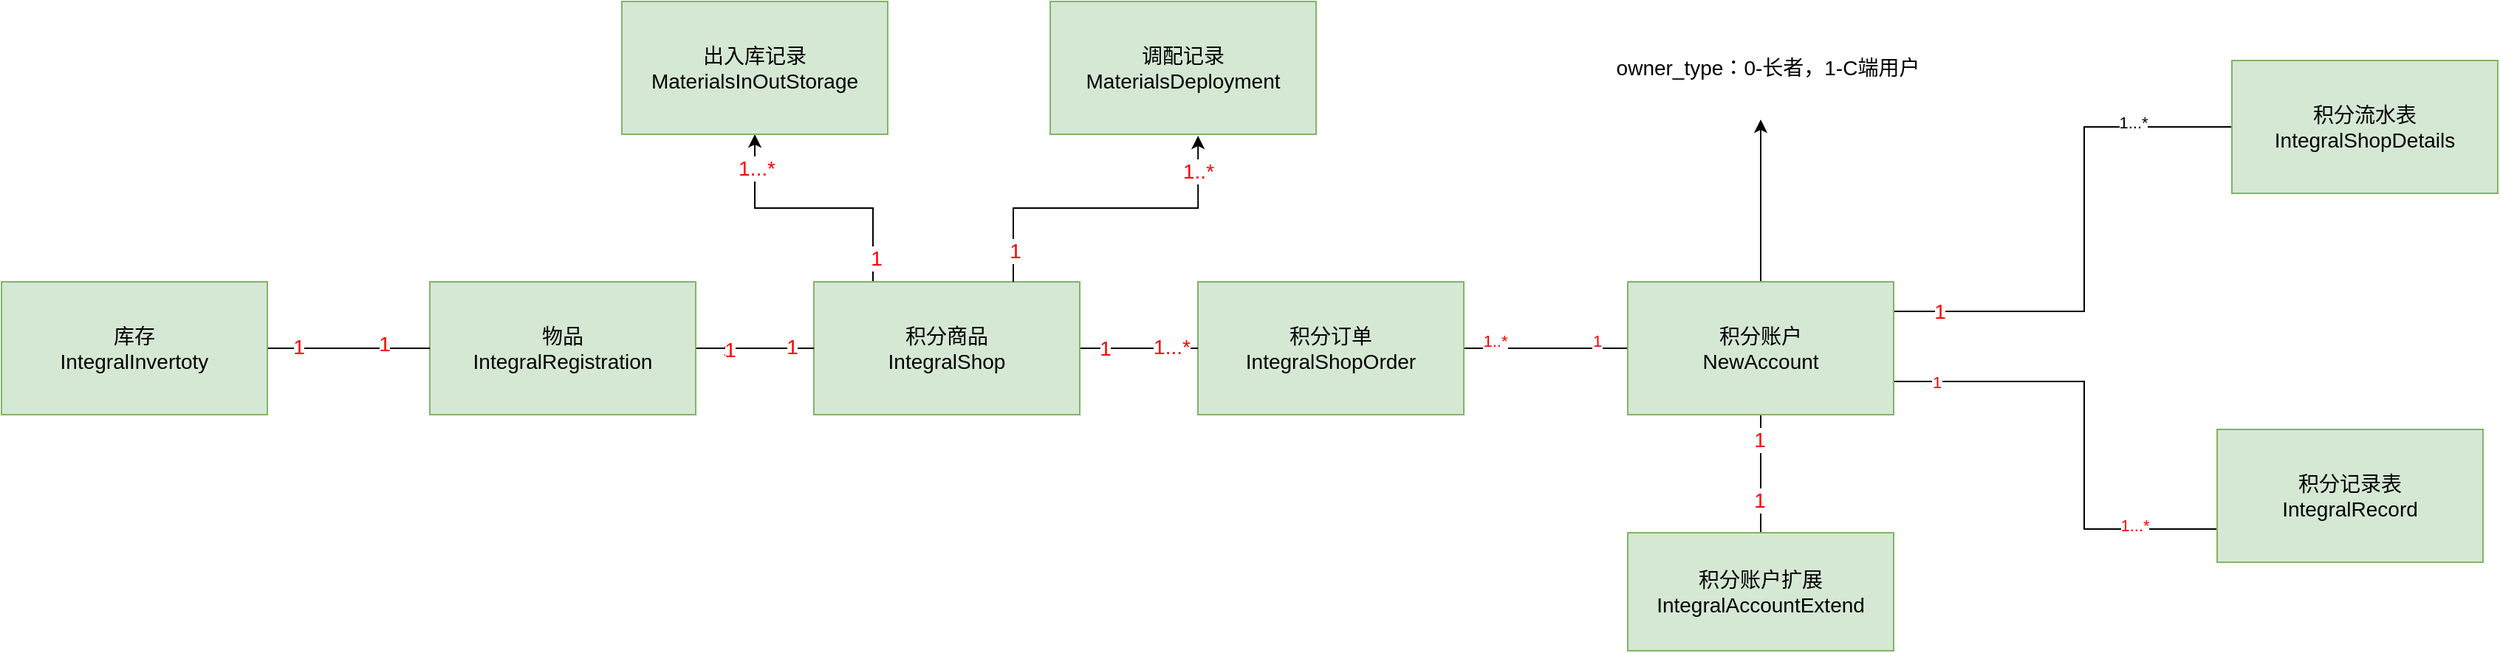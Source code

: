 <mxfile version="26.0.4">
  <diagram name="第 1 页" id="OHc1jh5mQG5154_3aiv0">
    <mxGraphModel dx="2261" dy="746" grid="1" gridSize="10" guides="1" tooltips="1" connect="1" arrows="1" fold="1" page="1" pageScale="1" pageWidth="827" pageHeight="1169" math="0" shadow="0">
      <root>
        <mxCell id="0" />
        <mxCell id="1" parent="0" />
        <UserObject label="&lt;font style=&quot;font-size: 14px;&quot;&gt;1&lt;/font&gt;" id="DPTlb5cMxIA0Lj2zTJJo-8">
          <mxCell style="edgeStyle=orthogonalEdgeStyle;rounded=0;orthogonalLoop=1;jettySize=auto;html=1;exitX=1;exitY=0.5;exitDx=0;exitDy=0;entryX=0;entryY=0.5;entryDx=0;entryDy=0;fontColor=#FF0000;endArrow=none;endFill=0;" edge="1" parent="1" source="DPTlb5cMxIA0Lj2zTJJo-1" target="DPTlb5cMxIA0Lj2zTJJo-2">
            <mxGeometry x="-0.707" relative="1" as="geometry">
              <Array as="points">
                <mxPoint x="871" y="370" />
                <mxPoint x="1000" y="370" />
                <mxPoint x="1000" y="245" />
              </Array>
              <mxPoint as="offset" />
            </mxGeometry>
          </mxCell>
        </UserObject>
        <mxCell id="DPTlb5cMxIA0Lj2zTJJo-28" value="1...*" style="edgeLabel;html=1;align=center;verticalAlign=middle;resizable=0;points=[];" vertex="1" connectable="0" parent="DPTlb5cMxIA0Lj2zTJJo-8">
          <mxGeometry x="0.646" y="3" relative="1" as="geometry">
            <mxPoint as="offset" />
          </mxGeometry>
        </mxCell>
        <mxCell id="DPTlb5cMxIA0Lj2zTJJo-13" value="" style="edgeStyle=orthogonalEdgeStyle;rounded=0;orthogonalLoop=1;jettySize=auto;html=1;endArrow=none;endFill=0;" edge="1" parent="1" source="DPTlb5cMxIA0Lj2zTJJo-1" target="DPTlb5cMxIA0Lj2zTJJo-3">
          <mxGeometry relative="1" as="geometry" />
        </mxCell>
        <mxCell id="DPTlb5cMxIA0Lj2zTJJo-14" value="1" style="edgeLabel;html=1;align=center;verticalAlign=middle;resizable=0;points=[];fontColor=#FF0000;fontSize=14;" vertex="1" connectable="0" parent="DPTlb5cMxIA0Lj2zTJJo-13">
          <mxGeometry x="-0.582" y="-1" relative="1" as="geometry">
            <mxPoint as="offset" />
          </mxGeometry>
        </mxCell>
        <mxCell id="DPTlb5cMxIA0Lj2zTJJo-15" value="1" style="edgeLabel;html=1;align=center;verticalAlign=middle;resizable=0;points=[];fontColor=#FF0000;fontSize=14;" vertex="1" connectable="0" parent="DPTlb5cMxIA0Lj2zTJJo-13">
          <mxGeometry x="0.436" y="-1" relative="1" as="geometry">
            <mxPoint as="offset" />
          </mxGeometry>
        </mxCell>
        <mxCell id="DPTlb5cMxIA0Lj2zTJJo-27" style="edgeStyle=orthogonalEdgeStyle;rounded=0;orthogonalLoop=1;jettySize=auto;html=1;exitX=1;exitY=0.75;exitDx=0;exitDy=0;entryX=0;entryY=0.75;entryDx=0;entryDy=0;endArrow=none;endFill=0;" edge="1" parent="1" source="DPTlb5cMxIA0Lj2zTJJo-1" target="DPTlb5cMxIA0Lj2zTJJo-25">
          <mxGeometry relative="1" as="geometry">
            <Array as="points">
              <mxPoint x="1000" y="418" />
              <mxPoint x="1000" y="518" />
            </Array>
          </mxGeometry>
        </mxCell>
        <mxCell id="DPTlb5cMxIA0Lj2zTJJo-29" value="1" style="edgeLabel;html=1;align=center;verticalAlign=middle;resizable=0;points=[];fontColor=#FF0000;" vertex="1" connectable="0" parent="DPTlb5cMxIA0Lj2zTJJo-27">
          <mxGeometry x="-0.787" y="1" relative="1" as="geometry">
            <mxPoint x="-5" y="1" as="offset" />
          </mxGeometry>
        </mxCell>
        <mxCell id="DPTlb5cMxIA0Lj2zTJJo-30" value="1...*" style="edgeLabel;html=1;align=center;verticalAlign=middle;resizable=0;points=[];fontColor=#FF0000;" vertex="1" connectable="0" parent="DPTlb5cMxIA0Lj2zTJJo-27">
          <mxGeometry x="0.649" y="4" relative="1" as="geometry">
            <mxPoint y="1" as="offset" />
          </mxGeometry>
        </mxCell>
        <mxCell id="DPTlb5cMxIA0Lj2zTJJo-31" style="edgeStyle=orthogonalEdgeStyle;rounded=0;orthogonalLoop=1;jettySize=auto;html=1;" edge="1" parent="1" source="DPTlb5cMxIA0Lj2zTJJo-1" target="DPTlb5cMxIA0Lj2zTJJo-24">
          <mxGeometry relative="1" as="geometry">
            <Array as="points">
              <mxPoint x="781" y="280" />
              <mxPoint x="781" y="280" />
            </Array>
          </mxGeometry>
        </mxCell>
        <mxCell id="DPTlb5cMxIA0Lj2zTJJo-37" style="edgeStyle=orthogonalEdgeStyle;rounded=0;orthogonalLoop=1;jettySize=auto;html=1;entryX=1;entryY=0.5;entryDx=0;entryDy=0;endArrow=none;endFill=0;" edge="1" parent="1" source="DPTlb5cMxIA0Lj2zTJJo-1" target="DPTlb5cMxIA0Lj2zTJJo-16">
          <mxGeometry relative="1" as="geometry" />
        </mxCell>
        <mxCell id="DPTlb5cMxIA0Lj2zTJJo-38" value="1" style="edgeLabel;html=1;align=center;verticalAlign=middle;resizable=0;points=[];fontColor=#FF0000;" vertex="1" connectable="0" parent="DPTlb5cMxIA0Lj2zTJJo-37">
          <mxGeometry x="-0.549" y="-3" relative="1" as="geometry">
            <mxPoint x="4" y="-2" as="offset" />
          </mxGeometry>
        </mxCell>
        <mxCell id="DPTlb5cMxIA0Lj2zTJJo-39" value="1..*" style="edgeLabel;html=1;align=center;verticalAlign=middle;resizable=0;points=[];fontColor=#FF0000;" vertex="1" connectable="0" parent="DPTlb5cMxIA0Lj2zTJJo-37">
          <mxGeometry x="0.622" y="1" relative="1" as="geometry">
            <mxPoint y="-6" as="offset" />
          </mxGeometry>
        </mxCell>
        <mxCell id="DPTlb5cMxIA0Lj2zTJJo-1" value="&lt;div&gt;&lt;span style=&quot;font-size: 14px;&quot;&gt;积分账户&lt;/span&gt;&lt;/div&gt;&lt;font style=&quot;font-size: 14px;&quot;&gt;NewAccount&lt;/font&gt;" style="rounded=0;whiteSpace=wrap;html=1;fillColor=#d5e8d4;strokeColor=#82b366;" vertex="1" parent="1">
          <mxGeometry x="691" y="350" width="180" height="90" as="geometry" />
        </mxCell>
        <mxCell id="DPTlb5cMxIA0Lj2zTJJo-2" value="&lt;div&gt;&lt;span style=&quot;font-size: 14px;&quot;&gt;积分流水表&lt;/span&gt;&lt;/div&gt;&lt;div&gt;&lt;span style=&quot;font-size: 14px;&quot;&gt;IntegralShopDetails&lt;/span&gt;&lt;br&gt;&lt;/div&gt;" style="rounded=0;whiteSpace=wrap;html=1;fillColor=#d5e8d4;strokeColor=#82b366;" vertex="1" parent="1">
          <mxGeometry x="1100" y="200" width="180" height="90" as="geometry" />
        </mxCell>
        <mxCell id="DPTlb5cMxIA0Lj2zTJJo-3" value="&lt;div&gt;&lt;span style=&quot;font-size: 14px;&quot;&gt;积分账户扩展&lt;/span&gt;&lt;/div&gt;&lt;div&gt;&lt;span style=&quot;font-size: 14px; background-color: transparent; color: light-dark(rgb(0, 0, 0), rgb(255, 255, 255));&quot;&gt;IntegralAccountExtend&lt;/span&gt;&lt;/div&gt;" style="rounded=0;whiteSpace=wrap;html=1;fillColor=#d5e8d4;strokeColor=#82b366;" vertex="1" parent="1">
          <mxGeometry x="691" y="520" width="180" height="80" as="geometry" />
        </mxCell>
        <mxCell id="DPTlb5cMxIA0Lj2zTJJo-16" value="&lt;div&gt;&lt;span style=&quot;font-size: 14px;&quot;&gt;积分订单&lt;/span&gt;&lt;/div&gt;&lt;span style=&quot;font-size: 14px;&quot;&gt;IntegralShopOrder&lt;/span&gt;" style="rounded=0;whiteSpace=wrap;html=1;fillColor=#d5e8d4;strokeColor=#82b366;" vertex="1" parent="1">
          <mxGeometry x="400" y="350" width="180" height="90" as="geometry" />
        </mxCell>
        <mxCell id="DPTlb5cMxIA0Lj2zTJJo-21" style="edgeStyle=orthogonalEdgeStyle;rounded=0;orthogonalLoop=1;jettySize=auto;html=1;exitX=1;exitY=0.5;exitDx=0;exitDy=0;entryX=0;entryY=0.5;entryDx=0;entryDy=0;endArrow=none;endFill=0;" edge="1" parent="1" source="DPTlb5cMxIA0Lj2zTJJo-20" target="DPTlb5cMxIA0Lj2zTJJo-16">
          <mxGeometry relative="1" as="geometry" />
        </mxCell>
        <mxCell id="DPTlb5cMxIA0Lj2zTJJo-22" value="1" style="edgeLabel;html=1;align=center;verticalAlign=middle;resizable=0;points=[];fontColor=#FF0000;fontSize=14;" vertex="1" connectable="0" parent="DPTlb5cMxIA0Lj2zTJJo-21">
          <mxGeometry x="-0.586" y="-3" relative="1" as="geometry">
            <mxPoint y="-3" as="offset" />
          </mxGeometry>
        </mxCell>
        <mxCell id="DPTlb5cMxIA0Lj2zTJJo-23" value="1...*" style="edgeLabel;html=1;align=center;verticalAlign=middle;resizable=0;points=[];fontColor=#FF0000;fontSize=14;" vertex="1" connectable="0" parent="DPTlb5cMxIA0Lj2zTJJo-21">
          <mxGeometry x="0.534" y="1" relative="1" as="geometry">
            <mxPoint as="offset" />
          </mxGeometry>
        </mxCell>
        <mxCell id="DPTlb5cMxIA0Lj2zTJJo-51" style="edgeStyle=orthogonalEdgeStyle;rounded=0;orthogonalLoop=1;jettySize=auto;html=1;exitX=0.5;exitY=0;exitDx=0;exitDy=0;entryX=0.5;entryY=1;entryDx=0;entryDy=0;" edge="1" parent="1" source="DPTlb5cMxIA0Lj2zTJJo-20" target="DPTlb5cMxIA0Lj2zTJJo-49">
          <mxGeometry relative="1" as="geometry">
            <Array as="points">
              <mxPoint x="180" y="350" />
              <mxPoint x="180" y="300" />
              <mxPoint x="100" y="300" />
            </Array>
          </mxGeometry>
        </mxCell>
        <mxCell id="DPTlb5cMxIA0Lj2zTJJo-55" value="1" style="edgeLabel;html=1;align=center;verticalAlign=middle;resizable=0;points=[];fontColor=#FF0000;fontSize=14;" vertex="1" connectable="0" parent="DPTlb5cMxIA0Lj2zTJJo-51">
          <mxGeometry x="-0.426" y="-2" relative="1" as="geometry">
            <mxPoint as="offset" />
          </mxGeometry>
        </mxCell>
        <mxCell id="DPTlb5cMxIA0Lj2zTJJo-56" value="1...*" style="edgeLabel;html=1;align=center;verticalAlign=middle;resizable=0;points=[];fontColor=#FF0000;fontSize=14;" vertex="1" connectable="0" parent="DPTlb5cMxIA0Lj2zTJJo-51">
          <mxGeometry x="0.8" y="-1" relative="1" as="geometry">
            <mxPoint as="offset" />
          </mxGeometry>
        </mxCell>
        <mxCell id="DPTlb5cMxIA0Lj2zTJJo-20" value="&lt;div&gt;&lt;span style=&quot;font-size: 14px;&quot;&gt;积分商品&lt;/span&gt;&lt;/div&gt;&lt;span style=&quot;font-size: 14px;&quot;&gt;IntegralShop&lt;/span&gt;" style="rounded=0;whiteSpace=wrap;html=1;fillColor=#d5e8d4;strokeColor=#82b366;" vertex="1" parent="1">
          <mxGeometry x="140" y="350" width="180" height="90" as="geometry" />
        </mxCell>
        <mxCell id="DPTlb5cMxIA0Lj2zTJJo-24" value="&lt;font style=&quot;font-size: 14px;&quot;&gt;owner_type：&lt;span style=&quot;background-color: transparent; color: light-dark(rgb(0, 0, 0), rgb(255, 255, 255));&quot;&gt;0-长者，1-C端用户&lt;/span&gt;&lt;/font&gt;" style="text;html=1;align=center;verticalAlign=middle;whiteSpace=wrap;rounded=0;" vertex="1" parent="1">
          <mxGeometry x="681" y="170" width="210" height="70" as="geometry" />
        </mxCell>
        <mxCell id="DPTlb5cMxIA0Lj2zTJJo-25" value="&lt;div&gt;&lt;span style=&quot;font-size: 14px;&quot;&gt;积分记录表&lt;/span&gt;&lt;/div&gt;&lt;div&gt;&lt;span style=&quot;font-size: 14px;&quot;&gt;IntegralRecord&lt;/span&gt;&lt;/div&gt;" style="rounded=0;whiteSpace=wrap;html=1;fillColor=#d5e8d4;strokeColor=#82b366;" vertex="1" parent="1">
          <mxGeometry x="1090" y="450" width="180" height="90" as="geometry" />
        </mxCell>
        <mxCell id="DPTlb5cMxIA0Lj2zTJJo-33" style="edgeStyle=orthogonalEdgeStyle;rounded=0;orthogonalLoop=1;jettySize=auto;html=1;exitX=1;exitY=0.5;exitDx=0;exitDy=0;entryX=0;entryY=0.5;entryDx=0;entryDy=0;endArrow=none;endFill=0;" edge="1" parent="1" source="DPTlb5cMxIA0Lj2zTJJo-32" target="DPTlb5cMxIA0Lj2zTJJo-20">
          <mxGeometry relative="1" as="geometry" />
        </mxCell>
        <mxCell id="DPTlb5cMxIA0Lj2zTJJo-40" value="1" style="edgeLabel;html=1;align=center;verticalAlign=middle;resizable=0;points=[];fontColor=#FF0000;" vertex="1" connectable="0" parent="DPTlb5cMxIA0Lj2zTJJo-33">
          <mxGeometry x="-0.486" y="-1" relative="1" as="geometry">
            <mxPoint as="offset" />
          </mxGeometry>
        </mxCell>
        <mxCell id="DPTlb5cMxIA0Lj2zTJJo-41" value="1" style="edgeLabel;html=1;align=center;verticalAlign=middle;resizable=0;points=[];fontColor=#FF0000;" vertex="1" connectable="0" parent="DPTlb5cMxIA0Lj2zTJJo-33">
          <mxGeometry x="0.6" relative="1" as="geometry">
            <mxPoint as="offset" />
          </mxGeometry>
        </mxCell>
        <mxCell id="DPTlb5cMxIA0Lj2zTJJo-42" value="" style="edgeStyle=orthogonalEdgeStyle;rounded=0;orthogonalLoop=1;jettySize=auto;html=1;endArrow=none;endFill=0;" edge="1" parent="1" source="DPTlb5cMxIA0Lj2zTJJo-32" target="DPTlb5cMxIA0Lj2zTJJo-20">
          <mxGeometry relative="1" as="geometry" />
        </mxCell>
        <mxCell id="DPTlb5cMxIA0Lj2zTJJo-43" value="1" style="edgeLabel;html=1;align=center;verticalAlign=middle;resizable=0;points=[];fontSize=14;fontColor=#FF0000;" vertex="1" connectable="0" parent="DPTlb5cMxIA0Lj2zTJJo-42">
          <mxGeometry x="-0.425" y="-1" relative="1" as="geometry">
            <mxPoint as="offset" />
          </mxGeometry>
        </mxCell>
        <mxCell id="DPTlb5cMxIA0Lj2zTJJo-44" value="1" style="edgeLabel;html=1;align=center;verticalAlign=middle;resizable=0;points=[];fontColor=#FF0000;fontSize=14;" vertex="1" connectable="0" parent="DPTlb5cMxIA0Lj2zTJJo-42">
          <mxGeometry x="0.625" y="1" relative="1" as="geometry">
            <mxPoint as="offset" />
          </mxGeometry>
        </mxCell>
        <mxCell id="DPTlb5cMxIA0Lj2zTJJo-32" value="&lt;div&gt;&lt;span style=&quot;font-size: 14px;&quot;&gt;物品&lt;/span&gt;&lt;/div&gt;&lt;span style=&quot;font-size: 14px;&quot;&gt;IntegralRegistration&lt;/span&gt;" style="rounded=0;whiteSpace=wrap;html=1;fillColor=#d5e8d4;strokeColor=#82b366;" vertex="1" parent="1">
          <mxGeometry x="-120" y="350" width="180" height="90" as="geometry" />
        </mxCell>
        <mxCell id="DPTlb5cMxIA0Lj2zTJJo-45" style="edgeStyle=orthogonalEdgeStyle;rounded=0;orthogonalLoop=1;jettySize=auto;html=1;exitX=1;exitY=0.5;exitDx=0;exitDy=0;entryX=0;entryY=0.5;entryDx=0;entryDy=0;endArrow=none;endFill=0;" edge="1" parent="1" source="DPTlb5cMxIA0Lj2zTJJo-34" target="DPTlb5cMxIA0Lj2zTJJo-32">
          <mxGeometry relative="1" as="geometry" />
        </mxCell>
        <mxCell id="DPTlb5cMxIA0Lj2zTJJo-46" value="1" style="edgeLabel;html=1;align=center;verticalAlign=middle;resizable=0;points=[];fontSize=14;fontColor=#FF0000;" vertex="1" connectable="0" parent="DPTlb5cMxIA0Lj2zTJJo-45">
          <mxGeometry x="-0.618" y="1" relative="1" as="geometry">
            <mxPoint as="offset" />
          </mxGeometry>
        </mxCell>
        <mxCell id="DPTlb5cMxIA0Lj2zTJJo-47" value="1" style="edgeLabel;html=1;align=center;verticalAlign=middle;resizable=0;points=[];fontColor=#FF0000;fontSize=14;" vertex="1" connectable="0" parent="DPTlb5cMxIA0Lj2zTJJo-45">
          <mxGeometry x="0.436" y="3" relative="1" as="geometry">
            <mxPoint as="offset" />
          </mxGeometry>
        </mxCell>
        <mxCell id="DPTlb5cMxIA0Lj2zTJJo-34" value="&lt;div&gt;&lt;span style=&quot;font-size: 14px;&quot;&gt;库存&lt;/span&gt;&lt;/div&gt;&lt;span style=&quot;font-size: 14px;&quot;&gt;IntegralInvertoty&lt;/span&gt;" style="rounded=0;whiteSpace=wrap;html=1;fillColor=#d5e8d4;strokeColor=#82b366;" vertex="1" parent="1">
          <mxGeometry x="-410" y="350" width="180" height="90" as="geometry" />
        </mxCell>
        <mxCell id="DPTlb5cMxIA0Lj2zTJJo-49" value="&lt;div&gt;&lt;span style=&quot;font-size: 14px;&quot;&gt;出入库记录&lt;/span&gt;&lt;/div&gt;&lt;span style=&quot;font-size: 14px;&quot;&gt;MaterialsInOutStorage&lt;/span&gt;" style="rounded=0;whiteSpace=wrap;html=1;fillColor=#d5e8d4;strokeColor=#82b366;" vertex="1" parent="1">
          <mxGeometry x="10" y="160" width="180" height="90" as="geometry" />
        </mxCell>
        <mxCell id="DPTlb5cMxIA0Lj2zTJJo-50" value="&lt;div&gt;&lt;span style=&quot;font-size: 14px;&quot;&gt;调配记录&lt;/span&gt;&lt;/div&gt;&lt;span style=&quot;font-size: 14px;&quot;&gt;MaterialsDeployment&lt;/span&gt;" style="rounded=0;whiteSpace=wrap;html=1;fillColor=#d5e8d4;strokeColor=#82b366;" vertex="1" parent="1">
          <mxGeometry x="300" y="160" width="180" height="90" as="geometry" />
        </mxCell>
        <mxCell id="DPTlb5cMxIA0Lj2zTJJo-54" style="edgeStyle=orthogonalEdgeStyle;rounded=0;orthogonalLoop=1;jettySize=auto;html=1;exitX=0.75;exitY=0;exitDx=0;exitDy=0;entryX=0.556;entryY=1.011;entryDx=0;entryDy=0;entryPerimeter=0;" edge="1" parent="1" source="DPTlb5cMxIA0Lj2zTJJo-20" target="DPTlb5cMxIA0Lj2zTJJo-50">
          <mxGeometry relative="1" as="geometry" />
        </mxCell>
        <mxCell id="DPTlb5cMxIA0Lj2zTJJo-57" value="1" style="edgeLabel;html=1;align=center;verticalAlign=middle;resizable=0;points=[];fontColor=#FF0000;fontSize=14;" vertex="1" connectable="0" parent="DPTlb5cMxIA0Lj2zTJJo-54">
          <mxGeometry x="-0.813" y="-1" relative="1" as="geometry">
            <mxPoint as="offset" />
          </mxGeometry>
        </mxCell>
        <mxCell id="DPTlb5cMxIA0Lj2zTJJo-58" value="1..*" style="edgeLabel;html=1;align=center;verticalAlign=middle;resizable=0;points=[];fontColor=#FF0000;fontSize=14;" vertex="1" connectable="0" parent="DPTlb5cMxIA0Lj2zTJJo-54">
          <mxGeometry x="0.786" relative="1" as="geometry">
            <mxPoint as="offset" />
          </mxGeometry>
        </mxCell>
      </root>
    </mxGraphModel>
  </diagram>
</mxfile>
